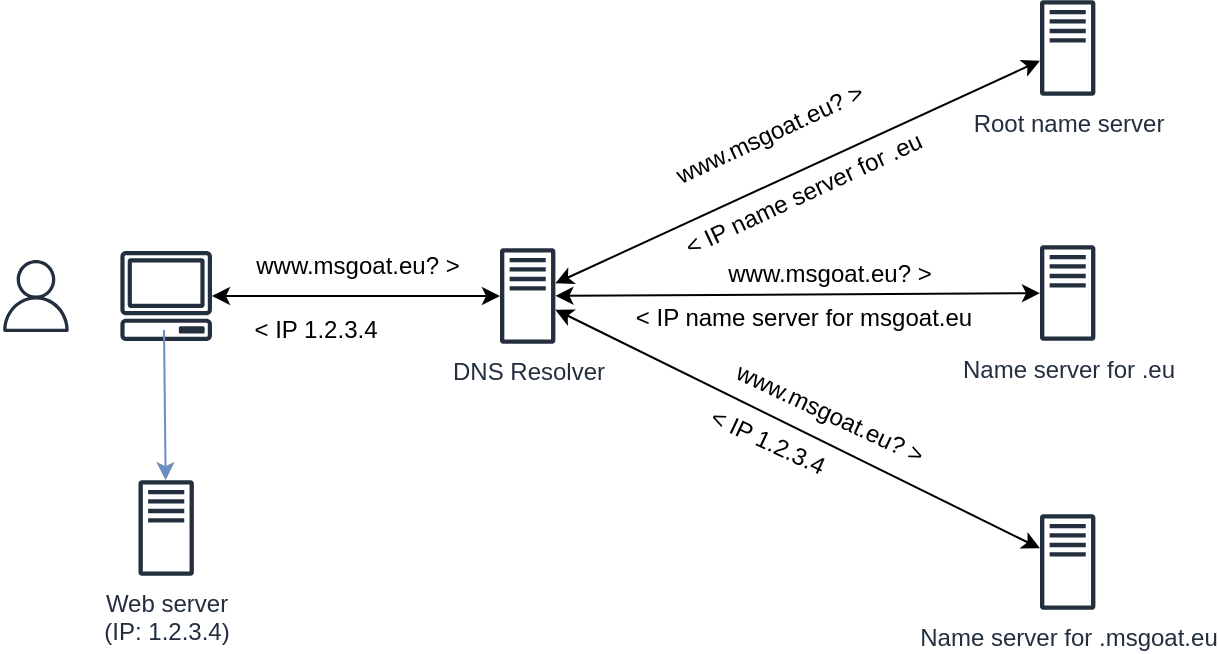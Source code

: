 <mxfile version="13.4.4" type="device"><diagram id="qRNQCEagITmQh4AcXc21" name="Page-1"><mxGraphModel dx="648" dy="695" grid="1" gridSize="10" guides="1" tooltips="1" connect="1" arrows="1" fold="1" page="1" pageScale="1" pageWidth="827" pageHeight="1169" math="0" shadow="0"><root><mxCell id="0"/><mxCell id="1" parent="0"/><mxCell id="kyNU5NLIAat-NPgd7fep-1" value="" style="outlineConnect=0;fontColor=#232F3E;gradientColor=none;fillColor=#232F3E;strokeColor=none;dashed=0;verticalLabelPosition=bottom;verticalAlign=top;align=center;html=1;fontSize=12;fontStyle=0;aspect=fixed;pointerEvents=1;shape=mxgraph.aws4.client;" vertex="1" parent="1"><mxGeometry x="90" y="165.5" width="46.18" height="45" as="geometry"/></mxCell><mxCell id="kyNU5NLIAat-NPgd7fep-3" value="DNS Resolver" style="outlineConnect=0;fontColor=#232F3E;gradientColor=none;fillColor=#232F3E;strokeColor=none;dashed=0;verticalLabelPosition=bottom;verticalAlign=top;align=center;html=1;fontSize=12;fontStyle=0;aspect=fixed;pointerEvents=1;shape=mxgraph.aws4.traditional_server;" vertex="1" parent="1"><mxGeometry x="280" y="164" width="27.69" height="48" as="geometry"/></mxCell><mxCell id="kyNU5NLIAat-NPgd7fep-4" value="" style="outlineConnect=0;fontColor=#232F3E;gradientColor=none;fillColor=#232F3E;strokeColor=none;dashed=0;verticalLabelPosition=bottom;verticalAlign=top;align=center;html=1;fontSize=12;fontStyle=0;aspect=fixed;pointerEvents=1;shape=mxgraph.aws4.user;" vertex="1" parent="1"><mxGeometry x="30" y="170" width="36" height="36" as="geometry"/></mxCell><mxCell id="kyNU5NLIAat-NPgd7fep-5" value="Root name server" style="outlineConnect=0;fontColor=#232F3E;gradientColor=none;fillColor=#232F3E;strokeColor=none;dashed=0;verticalLabelPosition=bottom;verticalAlign=top;align=center;html=1;fontSize=12;fontStyle=0;aspect=fixed;pointerEvents=1;shape=mxgraph.aws4.traditional_server;" vertex="1" parent="1"><mxGeometry x="550" y="40" width="27.69" height="48" as="geometry"/></mxCell><mxCell id="kyNU5NLIAat-NPgd7fep-6" value="Name server for .eu" style="outlineConnect=0;fontColor=#232F3E;gradientColor=none;fillColor=#232F3E;strokeColor=none;dashed=0;verticalLabelPosition=bottom;verticalAlign=top;align=center;html=1;fontSize=12;fontStyle=0;aspect=fixed;pointerEvents=1;shape=mxgraph.aws4.traditional_server;" vertex="1" parent="1"><mxGeometry x="550" y="162.5" width="27.69" height="48" as="geometry"/></mxCell><mxCell id="kyNU5NLIAat-NPgd7fep-7" value="Name server for .msgoat.eu" style="outlineConnect=0;fontColor=#232F3E;gradientColor=none;fillColor=#232F3E;strokeColor=none;dashed=0;verticalLabelPosition=bottom;verticalAlign=top;align=center;html=1;fontSize=12;fontStyle=0;aspect=fixed;pointerEvents=1;shape=mxgraph.aws4.traditional_server;" vertex="1" parent="1"><mxGeometry x="550" y="297" width="27.69" height="48" as="geometry"/></mxCell><mxCell id="kyNU5NLIAat-NPgd7fep-8" value="Web server&lt;br&gt;(IP: 1.2.3.4)" style="outlineConnect=0;fontColor=#232F3E;gradientColor=none;fillColor=#232F3E;strokeColor=none;dashed=0;verticalLabelPosition=bottom;verticalAlign=top;align=center;html=1;fontSize=12;fontStyle=0;aspect=fixed;pointerEvents=1;shape=mxgraph.aws4.traditional_server;" vertex="1" parent="1"><mxGeometry x="99.25" y="280" width="27.69" height="48" as="geometry"/></mxCell><mxCell id="kyNU5NLIAat-NPgd7fep-14" value="&amp;lt; IP name server for msgoat.eu" style="text;html=1;strokeColor=none;fillColor=none;align=center;verticalAlign=middle;whiteSpace=wrap;rounded=0;rotation=0;" vertex="1" parent="1"><mxGeometry x="324" y="192" width="216" height="14" as="geometry"/></mxCell><mxCell id="kyNU5NLIAat-NPgd7fep-15" value="www.msgoat.eu? &amp;gt;" style="text;html=1;strokeColor=none;fillColor=none;align=center;verticalAlign=middle;whiteSpace=wrap;rounded=0;rotation=-25;" vertex="1" parent="1"><mxGeometry x="340" y="100" width="150" height="14" as="geometry"/></mxCell><mxCell id="kyNU5NLIAat-NPgd7fep-16" value="www.msgoat.eu? &amp;gt;" style="text;html=1;strokeColor=none;fillColor=none;align=center;verticalAlign=middle;whiteSpace=wrap;rounded=0;rotation=0;" vertex="1" parent="1"><mxGeometry x="370" y="170" width="150" height="14" as="geometry"/></mxCell><mxCell id="kyNU5NLIAat-NPgd7fep-17" value="&amp;lt; IP name server for .eu" style="text;html=1;strokeColor=none;fillColor=none;align=center;verticalAlign=middle;whiteSpace=wrap;rounded=0;rotation=-25;" vertex="1" parent="1"><mxGeometry x="357" y="130" width="150" height="14" as="geometry"/></mxCell><mxCell id="kyNU5NLIAat-NPgd7fep-20" value="" style="endArrow=classic;startArrow=classic;html=1;" edge="1" parent="1" source="kyNU5NLIAat-NPgd7fep-1" target="kyNU5NLIAat-NPgd7fep-3"><mxGeometry width="50" height="50" relative="1" as="geometry"><mxPoint x="150" y="440" as="sourcePoint"/><mxPoint x="200" y="390" as="targetPoint"/></mxGeometry></mxCell><mxCell id="kyNU5NLIAat-NPgd7fep-21" value="www.msgoat.eu? &amp;gt;" style="text;html=1;strokeColor=none;fillColor=none;align=center;verticalAlign=middle;whiteSpace=wrap;rounded=0;" vertex="1" parent="1"><mxGeometry x="134" y="165.5" width="150" height="14" as="geometry"/></mxCell><mxCell id="kyNU5NLIAat-NPgd7fep-22" value="&amp;lt; IP 1.2.3.4" style="text;html=1;strokeColor=none;fillColor=none;align=center;verticalAlign=middle;whiteSpace=wrap;rounded=0;" vertex="1" parent="1"><mxGeometry x="80" y="198" width="216" height="14" as="geometry"/></mxCell><mxCell id="kyNU5NLIAat-NPgd7fep-24" value="" style="endArrow=classic;startArrow=classic;html=1;" edge="1" parent="1" source="kyNU5NLIAat-NPgd7fep-3" target="kyNU5NLIAat-NPgd7fep-5"><mxGeometry width="50" height="50" relative="1" as="geometry"><mxPoint x="170" y="450" as="sourcePoint"/><mxPoint x="220" y="400" as="targetPoint"/></mxGeometry></mxCell><mxCell id="kyNU5NLIAat-NPgd7fep-27" value="" style="endArrow=classic;startArrow=classic;html=1;" edge="1" parent="1" source="kyNU5NLIAat-NPgd7fep-3" target="kyNU5NLIAat-NPgd7fep-6"><mxGeometry width="50" height="50" relative="1" as="geometry"><mxPoint x="317.69" y="194.0" as="sourcePoint"/><mxPoint x="560" y="124.0" as="targetPoint"/></mxGeometry></mxCell><mxCell id="kyNU5NLIAat-NPgd7fep-28" value="www.msgoat.eu? &amp;gt;" style="text;html=1;strokeColor=none;fillColor=none;align=center;verticalAlign=middle;whiteSpace=wrap;rounded=0;rotation=25;" vertex="1" parent="1"><mxGeometry x="370" y="240" width="150" height="14" as="geometry"/></mxCell><mxCell id="kyNU5NLIAat-NPgd7fep-29" value="" style="endArrow=classic;startArrow=classic;html=1;" edge="1" parent="1" source="kyNU5NLIAat-NPgd7fep-3" target="kyNU5NLIAat-NPgd7fep-7"><mxGeometry width="50" height="50" relative="1" as="geometry"><mxPoint x="317.69" y="191.642" as="sourcePoint"/><mxPoint x="560" y="80.358" as="targetPoint"/></mxGeometry></mxCell><mxCell id="kyNU5NLIAat-NPgd7fep-30" value="&amp;lt; IP 1.2.3.4" style="text;html=1;strokeColor=none;fillColor=none;align=center;verticalAlign=middle;whiteSpace=wrap;rounded=0;rotation=25;" vertex="1" parent="1"><mxGeometry x="306" y="254" width="216" height="14" as="geometry"/></mxCell><mxCell id="kyNU5NLIAat-NPgd7fep-32" value="" style="endArrow=classic;html=1;fillColor=#dae8fc;strokeColor=#6c8ebf;" edge="1" parent="1" target="kyNU5NLIAat-NPgd7fep-8"><mxGeometry width="50" height="50" relative="1" as="geometry"><mxPoint x="112" y="205" as="sourcePoint"/><mxPoint x="360" y="240" as="targetPoint"/></mxGeometry></mxCell></root></mxGraphModel></diagram></mxfile>